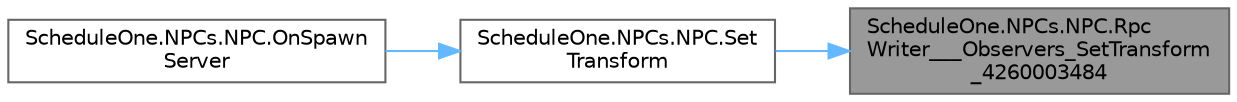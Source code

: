 digraph "ScheduleOne.NPCs.NPC.RpcWriter___Observers_SetTransform_4260003484"
{
 // LATEX_PDF_SIZE
  bgcolor="transparent";
  edge [fontname=Helvetica,fontsize=10,labelfontname=Helvetica,labelfontsize=10];
  node [fontname=Helvetica,fontsize=10,shape=box,height=0.2,width=0.4];
  rankdir="RL";
  Node1 [id="Node000001",label="ScheduleOne.NPCs.NPC.Rpc\lWriter___Observers_SetTransform\l_4260003484",height=0.2,width=0.4,color="gray40", fillcolor="grey60", style="filled", fontcolor="black",tooltip=" "];
  Node1 -> Node2 [id="edge1_Node000001_Node000002",dir="back",color="steelblue1",style="solid",tooltip=" "];
  Node2 [id="Node000002",label="ScheduleOne.NPCs.NPC.Set\lTransform",height=0.2,width=0.4,color="grey40", fillcolor="white", style="filled",URL="$class_schedule_one_1_1_n_p_cs_1_1_n_p_c.html#af40334ad9aa9840d85b81a559adec1d4",tooltip=" "];
  Node2 -> Node3 [id="edge2_Node000002_Node000003",dir="back",color="steelblue1",style="solid",tooltip=" "];
  Node3 [id="Node000003",label="ScheduleOne.NPCs.NPC.OnSpawn\lServer",height=0.2,width=0.4,color="grey40", fillcolor="white", style="filled",URL="$class_schedule_one_1_1_n_p_cs_1_1_n_p_c.html#ad7a8203823cd839f315f596fc77f262e",tooltip=" "];
}
